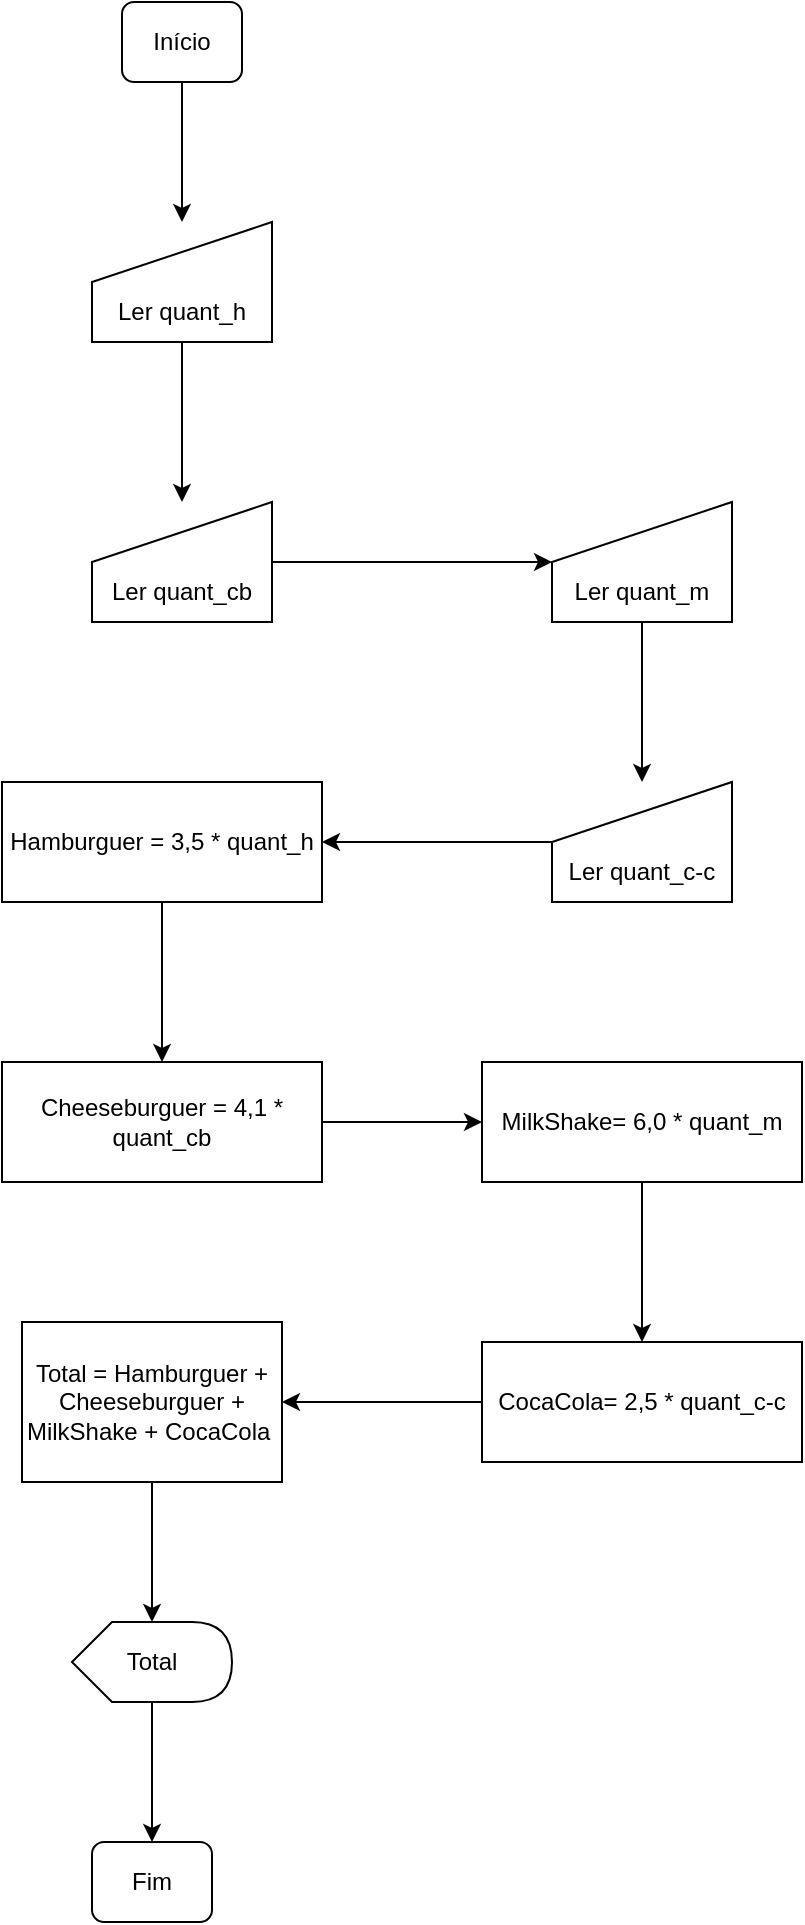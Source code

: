 <mxfile version="26.2.7">
  <diagram name="Página-1" id="Wl_-M_z7iz_NTBveG3hm">
    <mxGraphModel dx="833" dy="1622" grid="1" gridSize="10" guides="1" tooltips="1" connect="1" arrows="1" fold="1" page="1" pageScale="1" pageWidth="827" pageHeight="1169" math="0" shadow="0">
      <root>
        <mxCell id="0" />
        <mxCell id="1" parent="0" />
        <mxCell id="fPY0kMuf9-_dNGhth9se-4" value="" style="edgeStyle=orthogonalEdgeStyle;rounded=0;orthogonalLoop=1;jettySize=auto;html=1;" edge="1" parent="1" source="fPY0kMuf9-_dNGhth9se-1" target="fPY0kMuf9-_dNGhth9se-3">
          <mxGeometry relative="1" as="geometry" />
        </mxCell>
        <mxCell id="fPY0kMuf9-_dNGhth9se-1" value="Início" style="rounded=1;whiteSpace=wrap;html=1;fontSize=12;glass=0;strokeWidth=1;shadow=0;" vertex="1" parent="1">
          <mxGeometry x="390" y="-1000" width="60" height="40" as="geometry" />
        </mxCell>
        <mxCell id="fPY0kMuf9-_dNGhth9se-2" value="Fim" style="rounded=1;whiteSpace=wrap;html=1;fontSize=12;glass=0;strokeWidth=1;shadow=0;" vertex="1" parent="1">
          <mxGeometry x="375" y="-80" width="60" height="40" as="geometry" />
        </mxCell>
        <mxCell id="fPY0kMuf9-_dNGhth9se-6" value="" style="edgeStyle=orthogonalEdgeStyle;rounded=0;orthogonalLoop=1;jettySize=auto;html=1;" edge="1" parent="1" source="fPY0kMuf9-_dNGhth9se-3" target="fPY0kMuf9-_dNGhth9se-5">
          <mxGeometry relative="1" as="geometry" />
        </mxCell>
        <mxCell id="fPY0kMuf9-_dNGhth9se-3" value="&lt;div&gt;&lt;br&gt;&lt;/div&gt;&lt;div&gt;&lt;br&gt;&lt;/div&gt;Ler quant_h" style="shape=manualInput;whiteSpace=wrap;html=1;" vertex="1" parent="1">
          <mxGeometry x="375" y="-890" width="90" height="60" as="geometry" />
        </mxCell>
        <mxCell id="fPY0kMuf9-_dNGhth9se-8" value="" style="edgeStyle=orthogonalEdgeStyle;rounded=0;orthogonalLoop=1;jettySize=auto;html=1;" edge="1" parent="1" source="fPY0kMuf9-_dNGhth9se-5" target="fPY0kMuf9-_dNGhth9se-7">
          <mxGeometry relative="1" as="geometry" />
        </mxCell>
        <mxCell id="fPY0kMuf9-_dNGhth9se-5" value="&lt;div&gt;&lt;br&gt;&lt;/div&gt;&lt;div&gt;&lt;br&gt;&lt;/div&gt;Ler quant_cb" style="shape=manualInput;whiteSpace=wrap;html=1;" vertex="1" parent="1">
          <mxGeometry x="375" y="-750" width="90" height="60" as="geometry" />
        </mxCell>
        <mxCell id="fPY0kMuf9-_dNGhth9se-10" value="" style="edgeStyle=orthogonalEdgeStyle;rounded=0;orthogonalLoop=1;jettySize=auto;html=1;" edge="1" parent="1" source="fPY0kMuf9-_dNGhth9se-7" target="fPY0kMuf9-_dNGhth9se-9">
          <mxGeometry relative="1" as="geometry" />
        </mxCell>
        <mxCell id="fPY0kMuf9-_dNGhth9se-7" value="&lt;div&gt;&lt;br&gt;&lt;/div&gt;&lt;div&gt;&lt;br&gt;&lt;/div&gt;Ler quant_m" style="shape=manualInput;whiteSpace=wrap;html=1;" vertex="1" parent="1">
          <mxGeometry x="605" y="-750" width="90" height="60" as="geometry" />
        </mxCell>
        <mxCell id="fPY0kMuf9-_dNGhth9se-12" value="" style="edgeStyle=orthogonalEdgeStyle;rounded=0;orthogonalLoop=1;jettySize=auto;html=1;" edge="1" parent="1" source="fPY0kMuf9-_dNGhth9se-9" target="fPY0kMuf9-_dNGhth9se-11">
          <mxGeometry relative="1" as="geometry" />
        </mxCell>
        <mxCell id="fPY0kMuf9-_dNGhth9se-9" value="&lt;div&gt;&lt;br&gt;&lt;/div&gt;&lt;div&gt;&lt;br&gt;&lt;/div&gt;Ler quant_c-c" style="shape=manualInput;whiteSpace=wrap;html=1;" vertex="1" parent="1">
          <mxGeometry x="605" y="-610" width="90" height="60" as="geometry" />
        </mxCell>
        <mxCell id="fPY0kMuf9-_dNGhth9se-14" value="" style="edgeStyle=orthogonalEdgeStyle;rounded=0;orthogonalLoop=1;jettySize=auto;html=1;" edge="1" parent="1" source="fPY0kMuf9-_dNGhth9se-11" target="fPY0kMuf9-_dNGhth9se-13">
          <mxGeometry relative="1" as="geometry" />
        </mxCell>
        <mxCell id="fPY0kMuf9-_dNGhth9se-11" value="Hamburguer = 3,5 * quant_h" style="whiteSpace=wrap;html=1;" vertex="1" parent="1">
          <mxGeometry x="330" y="-610" width="160" height="60" as="geometry" />
        </mxCell>
        <mxCell id="fPY0kMuf9-_dNGhth9se-16" value="" style="edgeStyle=orthogonalEdgeStyle;rounded=0;orthogonalLoop=1;jettySize=auto;html=1;" edge="1" parent="1" source="fPY0kMuf9-_dNGhth9se-13" target="fPY0kMuf9-_dNGhth9se-15">
          <mxGeometry relative="1" as="geometry" />
        </mxCell>
        <mxCell id="fPY0kMuf9-_dNGhth9se-13" value="Cheeseburguer = 4,1 * quant_cb" style="whiteSpace=wrap;html=1;" vertex="1" parent="1">
          <mxGeometry x="330" y="-470" width="160" height="60" as="geometry" />
        </mxCell>
        <mxCell id="fPY0kMuf9-_dNGhth9se-18" value="" style="edgeStyle=orthogonalEdgeStyle;rounded=0;orthogonalLoop=1;jettySize=auto;html=1;" edge="1" parent="1" source="fPY0kMuf9-_dNGhth9se-15" target="fPY0kMuf9-_dNGhth9se-17">
          <mxGeometry relative="1" as="geometry" />
        </mxCell>
        <mxCell id="fPY0kMuf9-_dNGhth9se-15" value="MilkShake= 6,0 * quant_m" style="whiteSpace=wrap;html=1;" vertex="1" parent="1">
          <mxGeometry x="570" y="-470" width="160" height="60" as="geometry" />
        </mxCell>
        <mxCell id="fPY0kMuf9-_dNGhth9se-20" value="" style="edgeStyle=orthogonalEdgeStyle;rounded=0;orthogonalLoop=1;jettySize=auto;html=1;" edge="1" parent="1" source="fPY0kMuf9-_dNGhth9se-17" target="fPY0kMuf9-_dNGhth9se-19">
          <mxGeometry relative="1" as="geometry" />
        </mxCell>
        <mxCell id="fPY0kMuf9-_dNGhth9se-17" value="CocaCola= 2,5 * quant_c-c" style="whiteSpace=wrap;html=1;" vertex="1" parent="1">
          <mxGeometry x="570" y="-330" width="160" height="60" as="geometry" />
        </mxCell>
        <mxCell id="fPY0kMuf9-_dNGhth9se-22" value="" style="edgeStyle=orthogonalEdgeStyle;rounded=0;orthogonalLoop=1;jettySize=auto;html=1;" edge="1" parent="1" source="fPY0kMuf9-_dNGhth9se-19" target="fPY0kMuf9-_dNGhth9se-21">
          <mxGeometry relative="1" as="geometry" />
        </mxCell>
        <mxCell id="fPY0kMuf9-_dNGhth9se-19" value="Total = Hamburguer + Cheeseburguer + MilkShake + CocaCola&amp;nbsp;" style="whiteSpace=wrap;html=1;" vertex="1" parent="1">
          <mxGeometry x="340" y="-340" width="130" height="80" as="geometry" />
        </mxCell>
        <mxCell id="fPY0kMuf9-_dNGhth9se-23" value="" style="edgeStyle=orthogonalEdgeStyle;rounded=0;orthogonalLoop=1;jettySize=auto;html=1;" edge="1" parent="1" source="fPY0kMuf9-_dNGhth9se-21" target="fPY0kMuf9-_dNGhth9se-2">
          <mxGeometry relative="1" as="geometry" />
        </mxCell>
        <mxCell id="fPY0kMuf9-_dNGhth9se-21" value="Total" style="shape=display;whiteSpace=wrap;html=1;" vertex="1" parent="1">
          <mxGeometry x="365" y="-190" width="80" height="40" as="geometry" />
        </mxCell>
      </root>
    </mxGraphModel>
  </diagram>
</mxfile>
